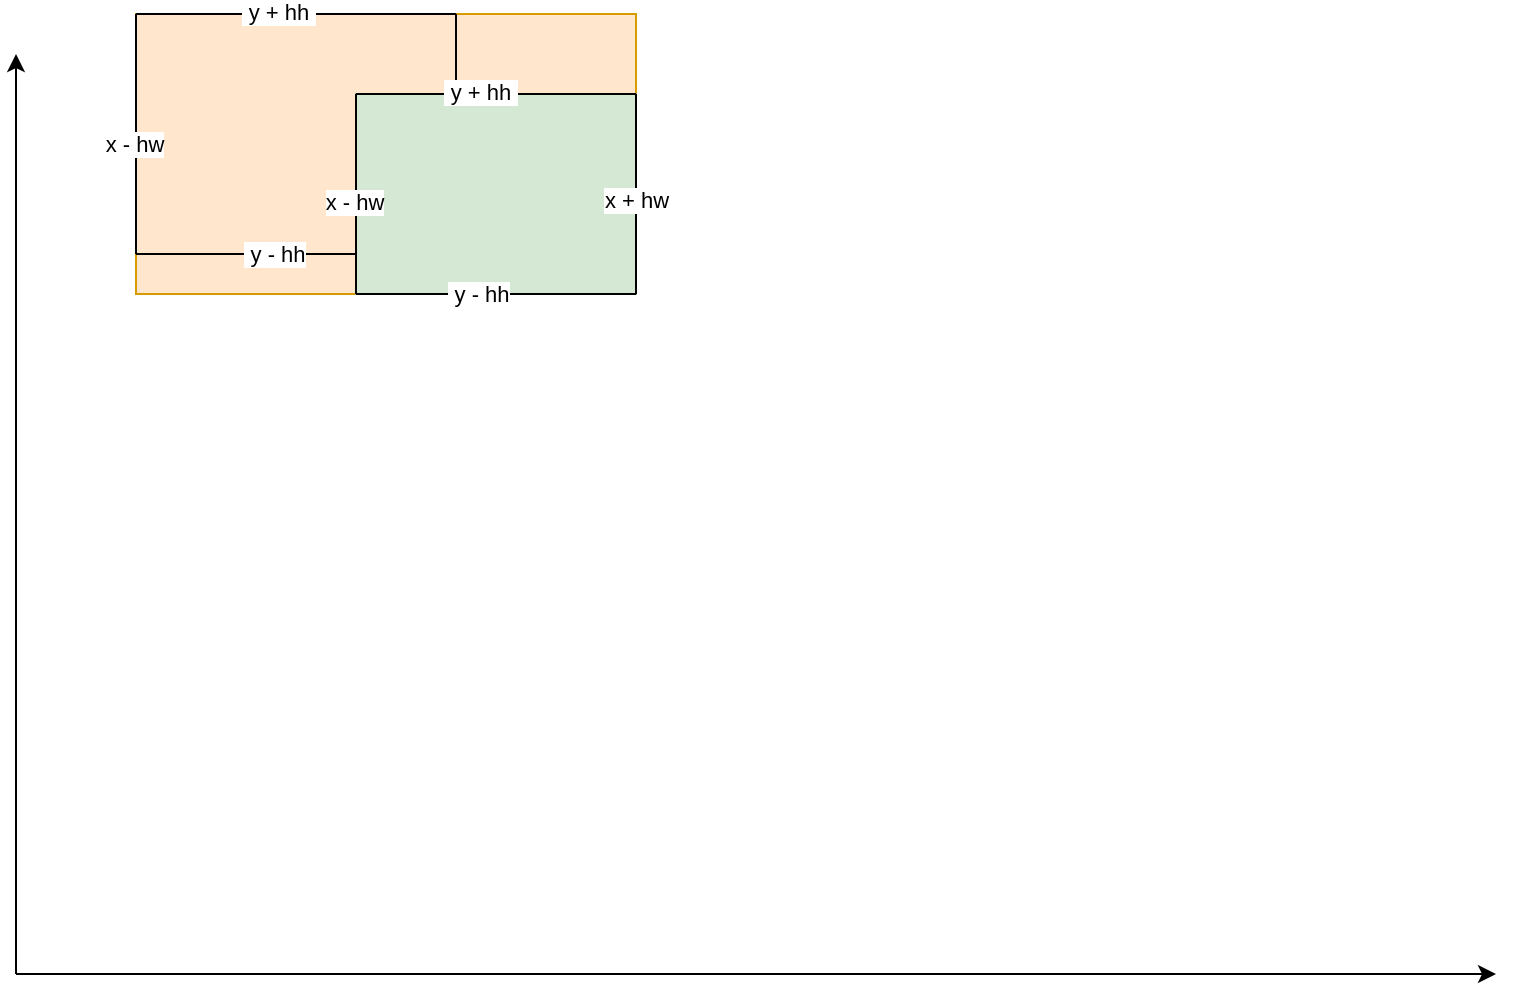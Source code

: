 <mxfile version="20.8.16" type="device"><diagram name="第 1 页" id="rjQmILV_HyJc2oFIL_tK"><mxGraphModel dx="1036" dy="614" grid="1" gridSize="10" guides="1" tooltips="1" connect="1" arrows="1" fold="1" page="1" pageScale="1" pageWidth="1600" pageHeight="1200" math="0" shadow="0"><root><mxCell id="0"/><mxCell id="1" parent="0"/><mxCell id="mlTePwDqPl1BLoVOj0ib-12" value="" style="group;fillColor=#ffe6cc;strokeColor=#d79b00;" parent="1" vertex="1" connectable="0"><mxGeometry x="180" y="20" width="250" height="140" as="geometry"/></mxCell><mxCell id="mlTePwDqPl1BLoVOj0ib-3" value="" style="endArrow=none;html=1;rounded=0;" parent="mlTePwDqPl1BLoVOj0ib-12" edge="1"><mxGeometry width="50" height="50" relative="1" as="geometry"><mxPoint y="120" as="sourcePoint"/><mxPoint as="targetPoint"/></mxGeometry></mxCell><mxCell id="mlTePwDqPl1BLoVOj0ib-10" value="x - hw" style="edgeLabel;html=1;align=center;verticalAlign=middle;resizable=0;points=[];" parent="mlTePwDqPl1BLoVOj0ib-3" vertex="1" connectable="0"><mxGeometry x="-0.078" y="1" relative="1" as="geometry"><mxPoint as="offset"/></mxGeometry></mxCell><mxCell id="mlTePwDqPl1BLoVOj0ib-4" value="" style="endArrow=none;html=1;rounded=0;" parent="mlTePwDqPl1BLoVOj0ib-12" edge="1"><mxGeometry width="50" height="50" relative="1" as="geometry"><mxPoint y="120" as="sourcePoint"/><mxPoint x="160" y="120" as="targetPoint"/></mxGeometry></mxCell><mxCell id="mlTePwDqPl1BLoVOj0ib-9" value="&amp;nbsp;y - hh" style="edgeLabel;html=1;align=center;verticalAlign=middle;resizable=0;points=[];" parent="mlTePwDqPl1BLoVOj0ib-4" vertex="1" connectable="0"><mxGeometry x="-0.139" relative="1" as="geometry"><mxPoint as="offset"/></mxGeometry></mxCell><mxCell id="mlTePwDqPl1BLoVOj0ib-5" value="" style="endArrow=none;html=1;rounded=0;" parent="mlTePwDqPl1BLoVOj0ib-12" edge="1"><mxGeometry width="50" height="50" relative="1" as="geometry"><mxPoint as="sourcePoint"/><mxPoint x="160" as="targetPoint"/></mxGeometry></mxCell><mxCell id="mlTePwDqPl1BLoVOj0ib-7" value="&amp;nbsp;y + hh&amp;nbsp;" style="edgeLabel;html=1;align=center;verticalAlign=middle;resizable=0;points=[];" parent="mlTePwDqPl1BLoVOj0ib-5" vertex="1" connectable="0"><mxGeometry x="-0.12" y="1" relative="1" as="geometry"><mxPoint as="offset"/></mxGeometry></mxCell><mxCell id="mlTePwDqPl1BLoVOj0ib-6" value="" style="endArrow=none;html=1;rounded=0;" parent="mlTePwDqPl1BLoVOj0ib-12" edge="1"><mxGeometry width="50" height="50" relative="1" as="geometry"><mxPoint x="160" as="sourcePoint"/><mxPoint x="160" y="120" as="targetPoint"/></mxGeometry></mxCell><mxCell id="mlTePwDqPl1BLoVOj0ib-11" value="x + hw" style="edgeLabel;html=1;align=center;verticalAlign=middle;resizable=0;points=[];" parent="mlTePwDqPl1BLoVOj0ib-6" vertex="1" connectable="0"><mxGeometry x="0.056" relative="1" as="geometry"><mxPoint as="offset"/></mxGeometry></mxCell><mxCell id="mlTePwDqPl1BLoVOj0ib-13" value="" style="group;fillColor=#d5e8d4;strokeColor=#82b366;" parent="mlTePwDqPl1BLoVOj0ib-12" vertex="1" connectable="0"><mxGeometry x="110" y="40" width="140" height="100" as="geometry"/></mxCell><mxCell id="mlTePwDqPl1BLoVOj0ib-14" value="" style="endArrow=none;html=1;rounded=0;" parent="mlTePwDqPl1BLoVOj0ib-13" edge="1"><mxGeometry width="50" height="50" relative="1" as="geometry"><mxPoint y="100" as="sourcePoint"/><mxPoint as="targetPoint"/></mxGeometry></mxCell><mxCell id="mlTePwDqPl1BLoVOj0ib-15" value="x - hw" style="edgeLabel;html=1;align=center;verticalAlign=middle;resizable=0;points=[];" parent="mlTePwDqPl1BLoVOj0ib-14" vertex="1" connectable="0"><mxGeometry x="-0.078" y="1" relative="1" as="geometry"><mxPoint as="offset"/></mxGeometry></mxCell><mxCell id="mlTePwDqPl1BLoVOj0ib-16" value="" style="endArrow=none;html=1;rounded=0;" parent="mlTePwDqPl1BLoVOj0ib-13" edge="1"><mxGeometry width="50" height="50" relative="1" as="geometry"><mxPoint y="100" as="sourcePoint"/><mxPoint x="140" y="100" as="targetPoint"/></mxGeometry></mxCell><mxCell id="mlTePwDqPl1BLoVOj0ib-17" value="&amp;nbsp;y - hh" style="edgeLabel;html=1;align=center;verticalAlign=middle;resizable=0;points=[];" parent="mlTePwDqPl1BLoVOj0ib-16" vertex="1" connectable="0"><mxGeometry x="-0.139" relative="1" as="geometry"><mxPoint as="offset"/></mxGeometry></mxCell><mxCell id="mlTePwDqPl1BLoVOj0ib-18" value="" style="endArrow=none;html=1;rounded=0;" parent="mlTePwDqPl1BLoVOj0ib-13" edge="1"><mxGeometry width="50" height="50" relative="1" as="geometry"><mxPoint as="sourcePoint"/><mxPoint x="140" as="targetPoint"/></mxGeometry></mxCell><mxCell id="mlTePwDqPl1BLoVOj0ib-19" value="&amp;nbsp;y + hh&amp;nbsp;" style="edgeLabel;html=1;align=center;verticalAlign=middle;resizable=0;points=[];" parent="mlTePwDqPl1BLoVOj0ib-18" vertex="1" connectable="0"><mxGeometry x="-0.12" y="1" relative="1" as="geometry"><mxPoint as="offset"/></mxGeometry></mxCell><mxCell id="mlTePwDqPl1BLoVOj0ib-20" value="" style="endArrow=none;html=1;rounded=0;" parent="mlTePwDqPl1BLoVOj0ib-13" edge="1"><mxGeometry width="50" height="50" relative="1" as="geometry"><mxPoint x="140" as="sourcePoint"/><mxPoint x="140" y="100" as="targetPoint"/></mxGeometry></mxCell><mxCell id="mlTePwDqPl1BLoVOj0ib-21" value="x + hw" style="edgeLabel;html=1;align=center;verticalAlign=middle;resizable=0;points=[];" parent="mlTePwDqPl1BLoVOj0ib-20" vertex="1" connectable="0"><mxGeometry x="0.056" relative="1" as="geometry"><mxPoint as="offset"/></mxGeometry></mxCell><mxCell id="s7q7V-NN09ISKNQ03rnf-1" value="" style="endArrow=classic;html=1;rounded=0;" edge="1" parent="1"><mxGeometry width="50" height="50" relative="1" as="geometry"><mxPoint x="120" y="500" as="sourcePoint"/><mxPoint x="120" y="40" as="targetPoint"/></mxGeometry></mxCell><mxCell id="s7q7V-NN09ISKNQ03rnf-2" value="" style="endArrow=classic;html=1;rounded=0;" edge="1" parent="1"><mxGeometry width="50" height="50" relative="1" as="geometry"><mxPoint x="120" y="500" as="sourcePoint"/><mxPoint x="860" y="500" as="targetPoint"/></mxGeometry></mxCell></root></mxGraphModel></diagram></mxfile>